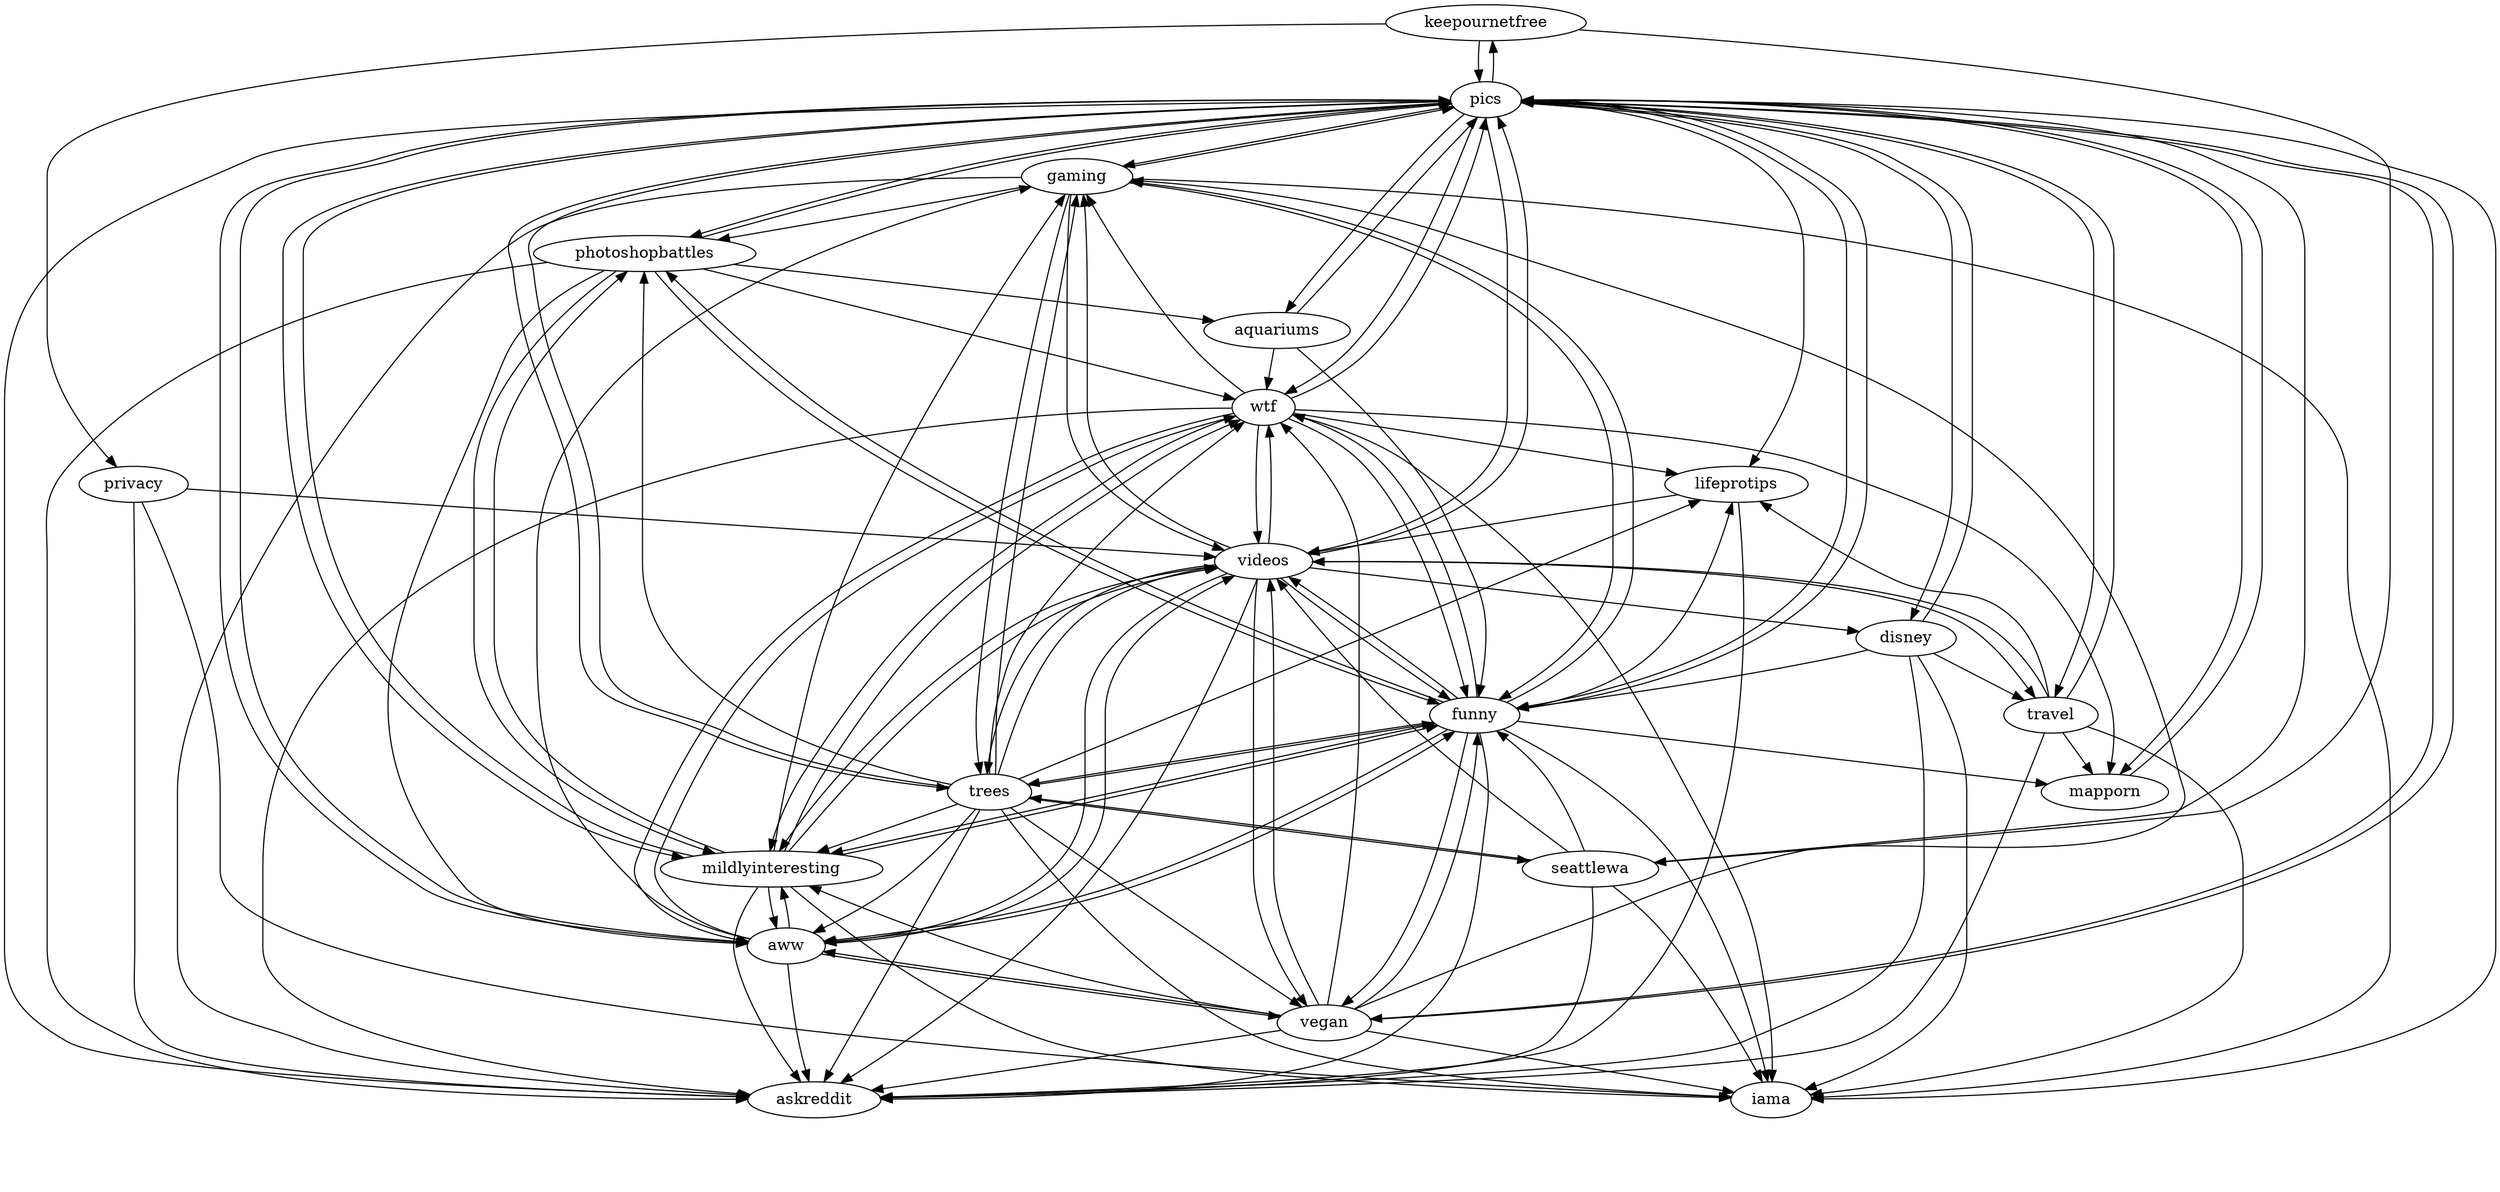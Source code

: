 /*****
 
*****/

digraph G {
  graph [splines=true overlap=false]
  node  [shape=ellipse, width=0.3, height=0.3]
  52623 [label="keepournetfree"];
  15 [label="pics"];
  131 [label="privacy"];
  40154 [label="seattlewa"];
  7 [label="lifeprotips"];
  19 [label="funny"];
  43 [label="askreddit"];
  57 [label="trees"];
  73 [label="vegan"];
  74 [label="disney"];
  85 [label="iama"];
  98 [label="videos"];
  106 [label="aww"];
  152 [label="wtf"];
  164 [label="photoshopbattles"];
  169 [label="mildlyinteresting"];
  173 [label="mapporn"];
  179 [label="travel"];
  191 [label="aquariums"];
  206 [label="gaming"];
  52623 -> 15;
  52623 -> 131;
  52623 -> 40154;
  15 -> 7;
  15 -> 19;
  15 -> 43;
  15 -> 57;
  15 -> 73;
  15 -> 74;
  15 -> 85;
  15 -> 98;
  15 -> 106;
  15 -> 152;
  15 -> 164;
  15 -> 169;
  15 -> 173;
  15 -> 179;
  15 -> 191;
  15 -> 206;
  15 -> 52623;
  131 -> 43;
  131 -> 85;
  131 -> 98;
  40154 -> 15;
  40154 -> 19;
  40154 -> 43;
  40154 -> 57;
  40154 -> 85;
  40154 -> 98;
  7 -> 43;
  7 -> 98;
  19 -> 7;
  19 -> 15;
  19 -> 43;
  19 -> 57;
  19 -> 73;
  19 -> 85;
  19 -> 98;
  19 -> 106;
  19 -> 152;
  19 -> 164;
  19 -> 169;
  19 -> 173;
  19 -> 206;
  57 -> 7;
  57 -> 15;
  57 -> 19;
  57 -> 43;
  57 -> 73;
  57 -> 85;
  57 -> 98;
  57 -> 106;
  57 -> 152;
  57 -> 164;
  57 -> 169;
  57 -> 206;
  57 -> 40154;
  73 -> 15;
  73 -> 19;
  73 -> 43;
  73 -> 85;
  73 -> 98;
  73 -> 106;
  73 -> 152;
  73 -> 169;
  73 -> 206;
  74 -> 15;
  74 -> 19;
  74 -> 43;
  74 -> 85;
  74 -> 179;
  98 -> 15;
  98 -> 19;
  98 -> 43;
  98 -> 57;
  98 -> 73;
  98 -> 74;
  98 -> 106;
  98 -> 152;
  98 -> 169;
  98 -> 179;
  98 -> 206;
  106 -> 15;
  106 -> 19;
  106 -> 43;
  106 -> 73;
  106 -> 98;
  106 -> 152;
  106 -> 169;
  106 -> 206;
  152 -> 7;
  152 -> 15;
  152 -> 19;
  152 -> 43;
  152 -> 85;
  152 -> 98;
  152 -> 106;
  152 -> 169;
  152 -> 173;
  152 -> 206;
  164 -> 15;
  164 -> 19;
  164 -> 43;
  164 -> 106;
  164 -> 152;
  164 -> 169;
  164 -> 191;
  169 -> 15;
  169 -> 19;
  169 -> 43;
  169 -> 85;
  169 -> 98;
  169 -> 106;
  169 -> 152;
  169 -> 164;
  169 -> 206;
  173 -> 15;
  179 -> 7;
  179 -> 15;
  179 -> 43;
  179 -> 85;
  179 -> 98;
  179 -> 173;
  191 -> 15;
  191 -> 19;
  191 -> 152;
  206 -> 15;
  206 -> 19;
  206 -> 43;
  206 -> 57;
  206 -> 85;
  206 -> 98;
  206 -> 164;
  label = "\n \n";  fontsize=24;
}
